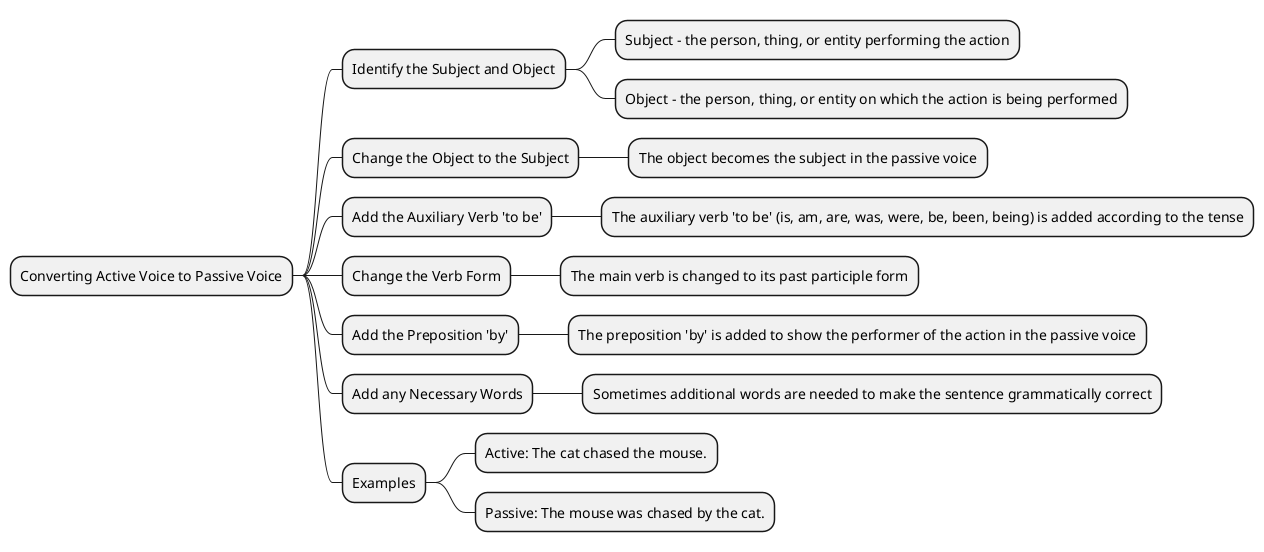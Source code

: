 @startmindmap
* Converting Active Voice to Passive Voice
** Identify the Subject and Object
*** Subject - the person, thing, or entity performing the action
*** Object - the person, thing, or entity on which the action is being performed
** Change the Object to the Subject
*** The object becomes the subject in the passive voice
** Add the Auxiliary Verb 'to be'
*** The auxiliary verb 'to be' (is, am, are, was, were, be, been, being) is added according to the tense
** Change the Verb Form
*** The main verb is changed to its past participle form
** Add the Preposition 'by'
*** The preposition 'by' is added to show the performer of the action in the passive voice
** Add any Necessary Words
*** Sometimes additional words are needed to make the sentence grammatically correct
** Examples
*** Active: The cat chased the mouse.
*** Passive: The mouse was chased by the cat.
@endmindmap
